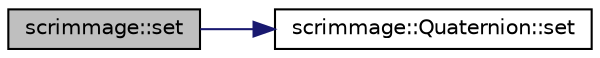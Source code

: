digraph "scrimmage::set"
{
 // LATEX_PDF_SIZE
  edge [fontname="Helvetica",fontsize="10",labelfontname="Helvetica",labelfontsize="10"];
  node [fontname="Helvetica",fontsize="10",shape=record];
  rankdir="LR";
  Node1 [label="scrimmage::set",height=0.2,width=0.4,color="black", fillcolor="grey75", style="filled", fontcolor="black",tooltip=" "];
  Node1 -> Node2 [color="midnightblue",fontsize="10",style="solid",fontname="Helvetica"];
  Node2 [label="scrimmage::Quaternion::set",height=0.2,width=0.4,color="black", fillcolor="white", style="filled",URL="$classscrimmage_1_1Quaternion.html#a3e320175db85299e28ff6752f510f80d",tooltip=" "];
}
